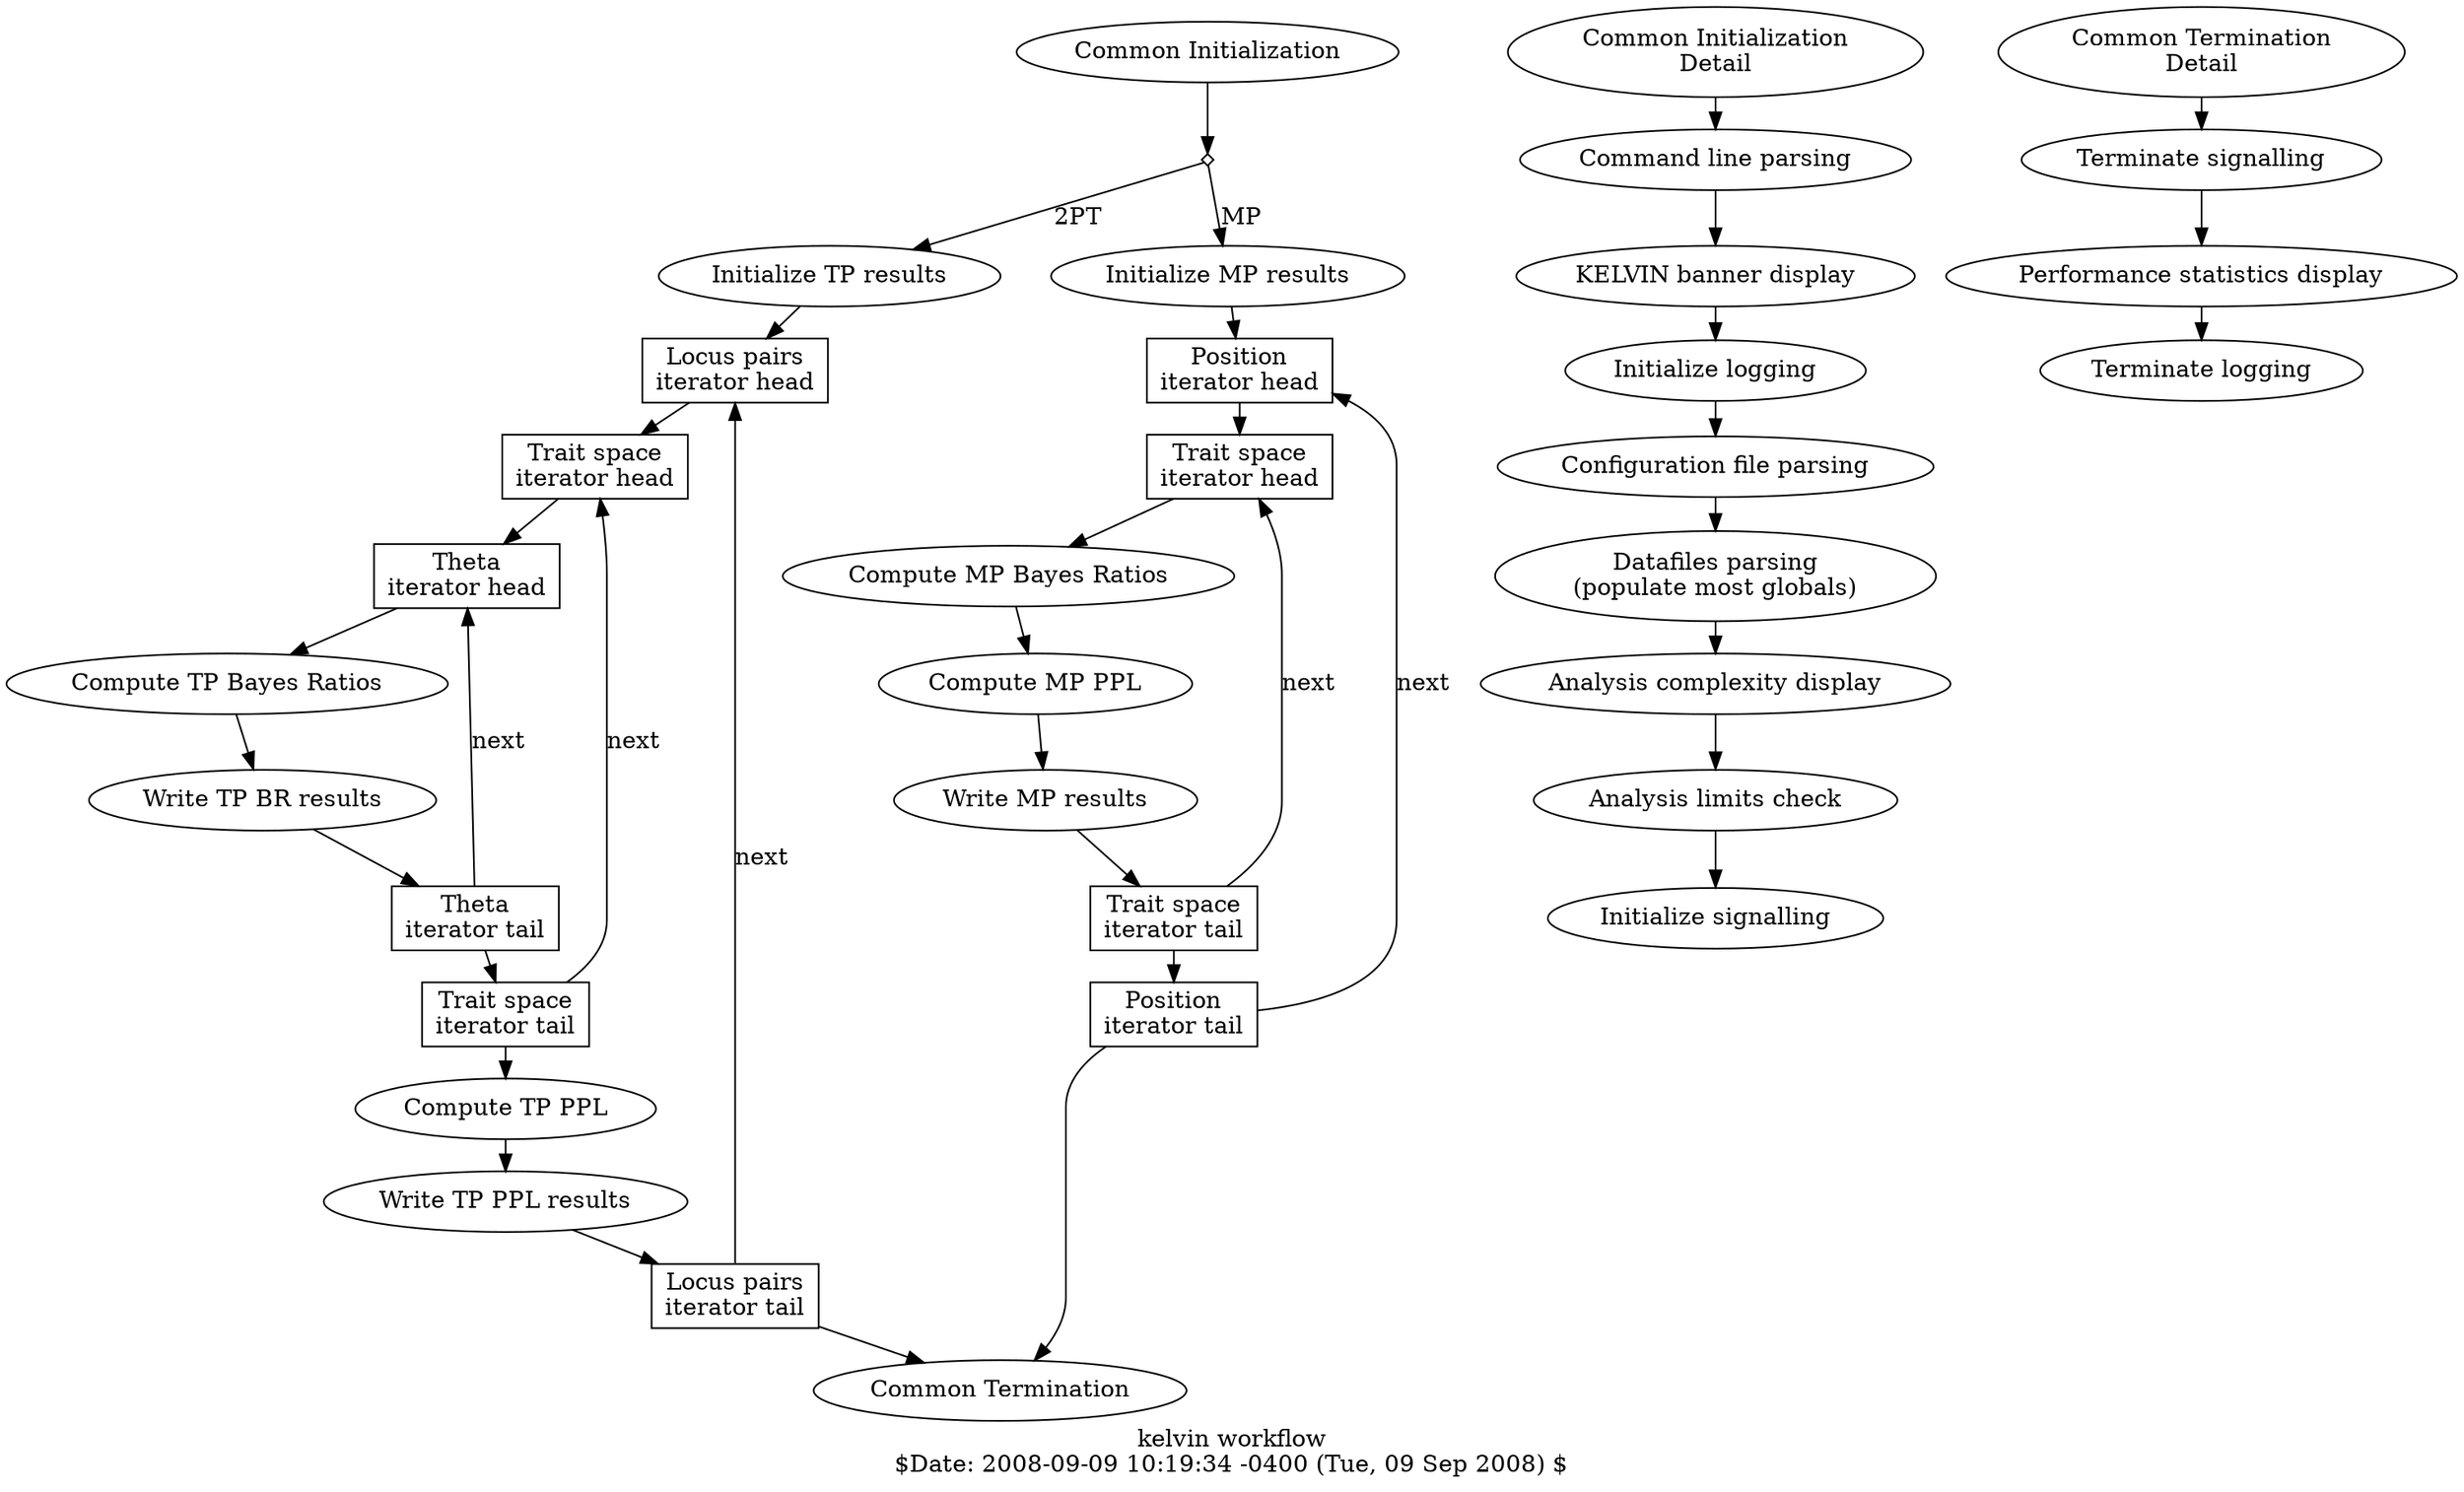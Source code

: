 digraph kelvin {
	label="kelvin workflow\n$Date: 2008-09-09 10:19:34 -0400 (Tue, 09 Sep 2008) $"
	nodesep=.25 ; ranksep=.25 ;

	TPvsMP [shape=diamond, height=.1, width=.1, label=""] ;

	CI [label="Common Initialization"] ;

	CI -> TPvsMP ;

	ITPR [label="Initialize TP results"] ;
	IMPR [label="Initialize MP results"] ;

	TPvsMP -> ITPR [label="2PT"];
	TPvsMP -> IMPR [label="MP"];

	TPloop [shape=rectangle, height=.5, label="Locus pairs\niterator head"] ;
	TPloopEnd [shape=rectangle, height=.5, label="Locus pairs\niterator tail"] ;
	MPloop [shape=rectangle, height=.5, label="Position\niterator head"] ;
	MPloopEnd [shape=rectangle, height=.5, label="Position\niterator tail"] ;

	ITPR -> TPloop ;
	IMPR -> MPloop ;

	CTPBR [label="Compute TP Bayes Ratios"] ;
	CTPPPL [label="Compute TP PPL"] ;
	WTPPPLR [label="Write TP PPL results"] ;
	WTPBRR [label="Write TP BR results"] ;

	CMPBR [label="Compute MP Bayes Ratios"] ;
	CMPPPL [label="Compute MP PPL"] ;
	WMPR [label="Write MP results"] ;

	TPTSLoop [shape=rectangle, height=.5, label="Trait space\niterator head"] ;
	TPTSLoopEnd [shape=rectangle, height=.5, label="Trait space\niterator tail"] ;

	ThLoop [shape=rectangle, height=.5, label="Theta\niterator head"] ;
	ThLoopEnd [shape=rectangle, height=.5, label="Theta\niterator tail"] ;

	TPloop -> TPTSLoop ;
	TPTSLoop -> ThLoop ;
	ThLoop -> CTPBR ;
	CTPBR -> WTPBRR ;
	WTPBRR -> ThLoopEnd ;
	ThLoopEnd -> ThLoop [label="next"];
	ThLoopEnd -> TPTSLoopEnd ;
	TPTSLoopEnd -> CTPPPL ;
	TPTSLoopEnd -> TPTSLoop [label="next"];
	CTPPPL -> WTPPPLR ;
	WTPPPLR -> TPloopEnd ;
	TPloopEnd -> TPloop [label="next"];

	MPTSLoop [shape=rectangle, height=.5, label="Trait space\niterator head"] ;
	MPTSLoopEnd [shape=rectangle, height=.5, label="Trait space\niterator tail"] ;

	MPloop -> MPTSLoop ;
	MPTSLoop -> CMPBR ;
	CMPBR -> CMPPPL ;
	CMPPPL -> WMPR ;
	WMPR -> MPTSLoopEnd ;
	MPTSLoopEnd -> MPTSLoop [label="next"];
	MPTSLoopEnd -> MPloopEnd ;
	MPloopEnd -> MPloop [label="next"];

	CT [label="Common Termination"] ;

	TPloopEnd -> CT;
	MPloopEnd -> CT;

	CID [label="Common Initialization\nDetail"] ;

	CLP [label="Command line parsing"] ;
	KBD [label="KELVIN banner display"] ;
	IL [label="Initialize logging"] ;
	CFP [label="Configuration file parsing"] ;
	DFP [label="Datafiles parsing\n(populate most globals)"] ;
	ACD [label="Analysis complexity display"] ;
	ALC [label="Analysis limits check"] ;
	IS [label="Initialize signalling"] ;

	CID -> CLP ;
	CLP -> KBD ;
	KBD -> IL ;
	IL -> CFP ;
	CFP -> DFP ;
	DFP -> ACD ;
	ACD -> ALC ;
	ALC -> IS ;

	CTD [label="Common Termination\nDetail"] ;

	TS [label="Terminate signalling"] ;
	PSD [label="Performance statistics display"] ;
	TL [label="Terminate logging"] ;

	CTD -> TS ;
	TS -> PSD ;
	PSD -> TL ;

}
